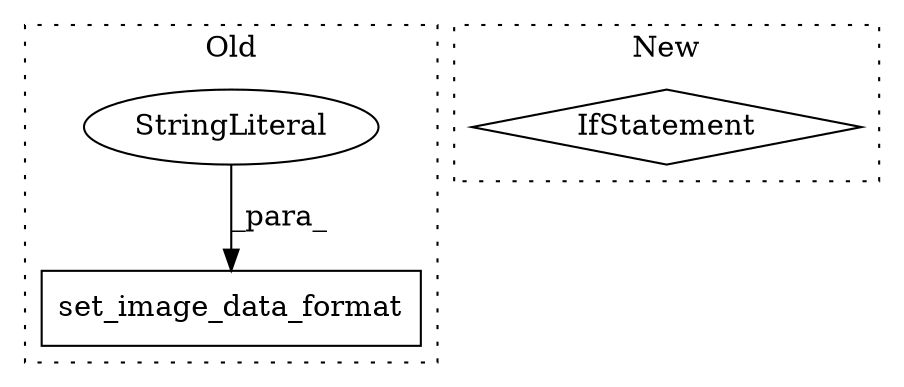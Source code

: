 digraph G {
subgraph cluster0 {
1 [label="set_image_data_format" a="32" s="6184,6221" l="22,1" shape="box"];
3 [label="StringLiteral" a="45" s="6206" l="15" shape="ellipse"];
label = "Old";
style="dotted";
}
subgraph cluster1 {
2 [label="IfStatement" a="25" s="5968" l="3" shape="diamond"];
label = "New";
style="dotted";
}
3 -> 1 [label="_para_"];
}